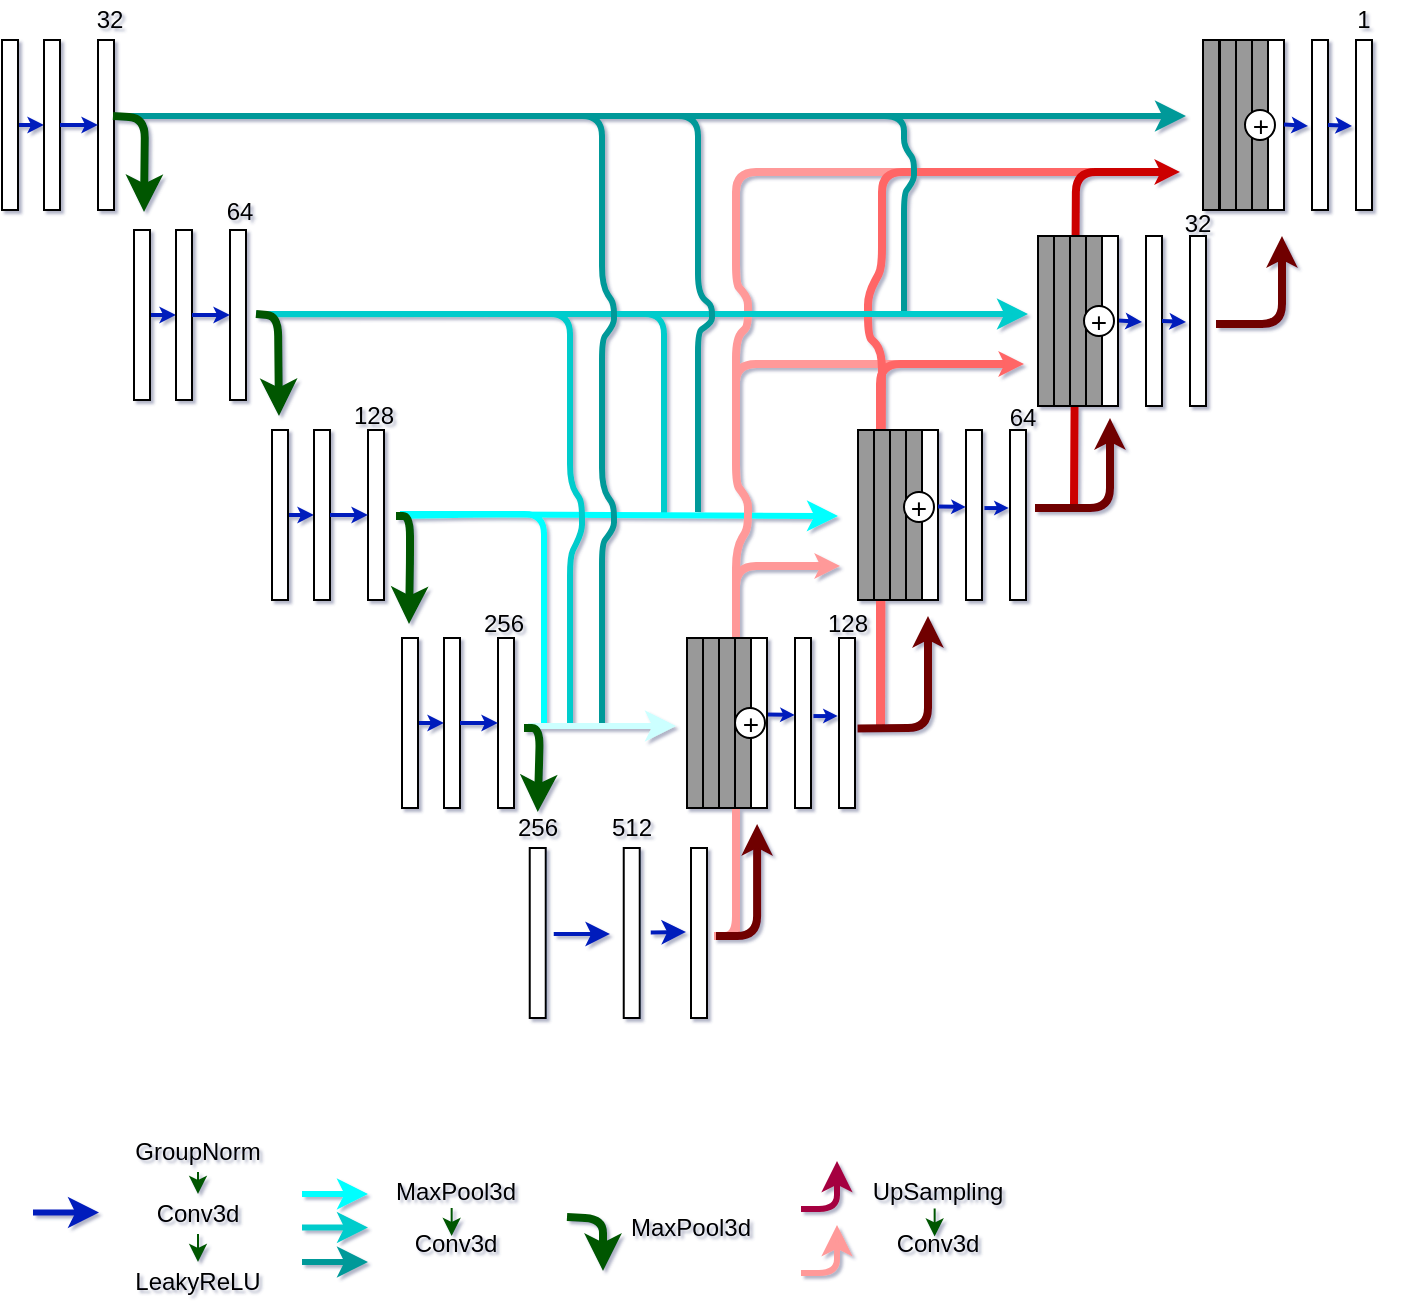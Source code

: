 <mxfile>
    <diagram id="_TOjUYoqqBVYfNQ4Psjr" name="Page-1">
        <mxGraphModel dx="1208" dy="817" grid="0" gridSize="10" guides="1" tooltips="1" connect="1" arrows="1" fold="1" page="1" pageScale="1" pageWidth="850" pageHeight="1100" background="#FFFFFF" math="0" shadow="1">
            <root>
                <mxCell id="0"/>
                <mxCell id="1" parent="0"/>
                <mxCell id="22" style="edgeStyle=none;html=1;fillColor=#1ba1e2;targetPerimeterSpacing=4;sourcePerimeterSpacing=9;strokeWidth=4;shadow=0;endSize=0;startSize=4;strokeColor=#FF9999;" parent="1" edge="1">
                    <mxGeometry relative="1" as="geometry">
                        <mxPoint x="426" y="347" as="targetPoint"/>
                        <mxPoint x="363" y="532" as="sourcePoint"/>
                        <Array as="points">
                            <mxPoint x="374" y="532"/>
                            <mxPoint x="374" y="347"/>
                        </Array>
                    </mxGeometry>
                </mxCell>
                <mxCell id="66" style="edgeStyle=none;html=1;fillColor=#1ba1e2;targetPerimeterSpacing=4;sourcePerimeterSpacing=9;strokeWidth=4;shadow=0;endSize=0;startSize=4;strokeColor=#FF9999;endArrow=none;endFill=0;" parent="1" edge="1">
                    <mxGeometry relative="1" as="geometry">
                        <mxPoint x="501" y="246" as="targetPoint"/>
                        <mxPoint x="374" y="286" as="sourcePoint"/>
                        <Array as="points">
                            <mxPoint x="374" y="274"/>
                            <mxPoint x="374" y="246"/>
                        </Array>
                    </mxGeometry>
                </mxCell>
                <mxCell id="165" style="edgeStyle=none;html=1;strokeWidth=3;fillColor=#0050ef;strokeColor=#001DBC;" parent="1" edge="1">
                    <mxGeometry relative="1" as="geometry">
                        <mxPoint x="22.5" y="670.29" as="sourcePoint"/>
                        <mxPoint x="55.5" y="670.29" as="targetPoint"/>
                    </mxGeometry>
                </mxCell>
                <mxCell id="166" style="edgeStyle=none;html=1;exitX=1;exitY=0.5;exitDx=0;exitDy=0;fillColor=#008a00;strokeColor=#005700;strokeWidth=4;" parent="1" edge="1">
                    <mxGeometry relative="1" as="geometry">
                        <mxPoint x="307.5" y="699.5" as="targetPoint"/>
                        <mxPoint x="289.5" y="672.5" as="sourcePoint"/>
                        <Array as="points">
                            <mxPoint x="307.5" y="673.5"/>
                        </Array>
                    </mxGeometry>
                </mxCell>
                <mxCell id="168" style="edgeStyle=none;html=1;strokeWidth=3;fillColor=#d80073;strokeColor=#A50040;" parent="1" edge="1">
                    <mxGeometry relative="1" as="geometry">
                        <mxPoint x="424.5" y="644.5" as="targetPoint"/>
                        <mxPoint x="406.5" y="668.5" as="sourcePoint"/>
                        <Array as="points">
                            <mxPoint x="424.5" y="668.5"/>
                        </Array>
                    </mxGeometry>
                </mxCell>
                <mxCell id="170" value="&lt;font color=&quot;#000000&quot;&gt;MaxPool3d&lt;/font&gt;" style="text;html=1;strokeColor=none;fillColor=none;align=center;verticalAlign=middle;whiteSpace=wrap;rounded=0;" parent="1" vertex="1">
                    <mxGeometry x="307" y="668" width="89" height="20" as="geometry"/>
                </mxCell>
                <mxCell id="174" style="edgeStyle=none;html=1;strokeWidth=1;fillColor=#008a00;strokeColor=#005700;" parent="1" source="175" target="177" edge="1">
                    <mxGeometry relative="1" as="geometry"/>
                </mxCell>
                <mxCell id="175" value="&lt;font color=&quot;#000000&quot;&gt;GroupNorm&lt;/font&gt;" style="text;html=1;strokeColor=none;fillColor=none;align=center;verticalAlign=middle;whiteSpace=wrap;rounded=0;" parent="1" vertex="1">
                    <mxGeometry x="70" y="630" width="70" height="20" as="geometry"/>
                </mxCell>
                <mxCell id="176" style="edgeStyle=none;html=1;strokeWidth=1;fillColor=#008a00;strokeColor=#005700;" parent="1" source="177" target="178" edge="1">
                    <mxGeometry relative="1" as="geometry"/>
                </mxCell>
                <mxCell id="177" value="&lt;font color=&quot;#000000&quot;&gt;Conv3d&lt;/font&gt;" style="text;html=1;strokeColor=none;fillColor=none;align=center;verticalAlign=middle;whiteSpace=wrap;rounded=0;" parent="1" vertex="1">
                    <mxGeometry x="70" y="661" width="70" height="20" as="geometry"/>
                </mxCell>
                <mxCell id="178" value="&lt;font color=&quot;#000000&quot;&gt;LeakyReLU&lt;/font&gt;" style="text;html=1;strokeColor=none;fillColor=none;align=center;verticalAlign=middle;whiteSpace=wrap;rounded=0;" parent="1" vertex="1">
                    <mxGeometry x="70" y="695" width="70" height="20" as="geometry"/>
                </mxCell>
                <mxCell id="184" style="edgeStyle=none;html=1;strokeWidth=3;fillColor=#d80073;strokeColor=#FF9999;" parent="1" edge="1">
                    <mxGeometry relative="1" as="geometry">
                        <mxPoint x="424.5" y="676.5" as="targetPoint"/>
                        <mxPoint x="406.5" y="700.5" as="sourcePoint"/>
                        <Array as="points">
                            <mxPoint x="424.5" y="700.5"/>
                        </Array>
                    </mxGeometry>
                </mxCell>
                <mxCell id="185" style="edgeStyle=none;html=1;strokeWidth=3;fillColor=#0050ef;strokeColor=#00FFFF;" parent="1" edge="1">
                    <mxGeometry relative="1" as="geometry">
                        <mxPoint x="157" y="661.0" as="sourcePoint"/>
                        <mxPoint x="190" y="661.0" as="targetPoint"/>
                    </mxGeometry>
                </mxCell>
                <mxCell id="186" value="&lt;font color=&quot;#000000&quot;&gt;Conv3d&lt;/font&gt;" style="text;html=1;strokeColor=none;fillColor=none;align=center;verticalAlign=middle;whiteSpace=wrap;rounded=0;" parent="1" vertex="1">
                    <mxGeometry x="198.5" y="676" width="70" height="20" as="geometry"/>
                </mxCell>
                <mxCell id="187" value="&lt;font color=&quot;#000000&quot;&gt;MaxPool3d&lt;/font&gt;" style="text;html=1;strokeColor=none;fillColor=none;align=center;verticalAlign=middle;whiteSpace=wrap;rounded=0;" parent="1" vertex="1">
                    <mxGeometry x="198.5" y="650" width="70" height="20" as="geometry"/>
                </mxCell>
                <mxCell id="188" style="edgeStyle=none;html=1;strokeWidth=1;fillColor=#008a00;strokeColor=#005700;" parent="1" edge="1">
                    <mxGeometry relative="1" as="geometry">
                        <mxPoint x="231.83" y="668" as="sourcePoint"/>
                        <mxPoint x="231.83" y="682" as="targetPoint"/>
                    </mxGeometry>
                </mxCell>
                <mxCell id="189" style="edgeStyle=none;html=1;strokeWidth=2;fillColor=#0050ef;strokeColor=#001DBC;entryX=0;entryY=0.5;entryDx=0;entryDy=0;endSize=2;" parent="1" source="190" target="192" edge="1">
                    <mxGeometry relative="1" as="geometry">
                        <mxPoint x="26" y="127" as="targetPoint"/>
                    </mxGeometry>
                </mxCell>
                <mxCell id="190" value="" style="rounded=0;whiteSpace=wrap;html=1;" parent="1" vertex="1">
                    <mxGeometry x="7" y="84" width="8" height="85" as="geometry"/>
                </mxCell>
                <mxCell id="191" value="" style="rounded=0;whiteSpace=wrap;html=1;" parent="1" vertex="1">
                    <mxGeometry x="55" y="84" width="8" height="85" as="geometry"/>
                </mxCell>
                <mxCell id="192" value="" style="rounded=0;whiteSpace=wrap;html=1;" parent="1" vertex="1">
                    <mxGeometry x="28" y="84" width="8" height="85" as="geometry"/>
                </mxCell>
                <mxCell id="194" style="edgeStyle=none;html=1;strokeWidth=2;fillColor=#0050ef;strokeColor=#001DBC;entryX=0;entryY=0.5;entryDx=0;entryDy=0;exitX=1;exitY=0.5;exitDx=0;exitDy=0;endSize=2;" parent="1" source="192" target="191" edge="1">
                    <mxGeometry relative="1" as="geometry">
                        <mxPoint x="25" y="136.5" as="sourcePoint"/>
                        <mxPoint x="38" y="136.5" as="targetPoint"/>
                    </mxGeometry>
                </mxCell>
                <mxCell id="195" value="&lt;font color=&quot;#000000&quot;&gt;32&lt;/font&gt;" style="text;html=1;strokeColor=none;fillColor=none;align=center;verticalAlign=middle;whiteSpace=wrap;rounded=0;" parent="1" vertex="1">
                    <mxGeometry x="41" y="64" width="40" height="20" as="geometry"/>
                </mxCell>
                <mxCell id="196" value="" style="rounded=0;whiteSpace=wrap;html=1;" parent="1" vertex="1">
                    <mxGeometry x="662" y="84" width="8" height="85" as="geometry"/>
                </mxCell>
                <mxCell id="199" style="edgeStyle=none;html=1;strokeWidth=2;fillColor=#0050ef;strokeColor=#001DBC;exitX=1;exitY=0.5;exitDx=0;exitDy=0;endSize=2;" parent="1" source="196" edge="1">
                    <mxGeometry relative="1" as="geometry">
                        <mxPoint x="681" y="163" as="sourcePoint"/>
                        <mxPoint x="682" y="127" as="targetPoint"/>
                        <Array as="points"/>
                    </mxGeometry>
                </mxCell>
                <mxCell id="200" value="" style="rounded=0;whiteSpace=wrap;html=1;" parent="1" vertex="1">
                    <mxGeometry x="684" y="84" width="8" height="85" as="geometry"/>
                </mxCell>
                <mxCell id="201" value="" style="rounded=0;whiteSpace=wrap;html=1;" parent="1" vertex="1">
                    <mxGeometry x="640" y="84" width="8" height="85" as="geometry"/>
                </mxCell>
                <mxCell id="202" value="" style="rounded=0;whiteSpace=wrap;html=1;fillColor=#999999;" parent="1" vertex="1">
                    <mxGeometry x="632" y="84" width="8" height="85" as="geometry"/>
                </mxCell>
                <mxCell id="203" style="edgeStyle=none;html=1;strokeWidth=2;fillColor=#0050ef;strokeColor=#001DBC;exitX=1;exitY=0.5;exitDx=0;exitDy=0;endSize=2;" parent="1" edge="1">
                    <mxGeometry relative="1" as="geometry">
                        <mxPoint x="648" y="126.25" as="sourcePoint"/>
                        <mxPoint x="660" y="127" as="targetPoint"/>
                        <Array as="points"/>
                    </mxGeometry>
                </mxCell>
                <mxCell id="205" value="" style="rounded=0;whiteSpace=wrap;html=1;fillColor=#999999;" parent="1" vertex="1">
                    <mxGeometry x="624" y="84" width="8" height="85" as="geometry"/>
                </mxCell>
                <mxCell id="204" value="&lt;font style=&quot;font-size: 14px&quot;&gt;+&lt;/font&gt;" style="ellipse;whiteSpace=wrap;html=1;aspect=fixed;" parent="1" vertex="1">
                    <mxGeometry x="628.5" y="119" width="15" height="15" as="geometry"/>
                </mxCell>
                <mxCell id="206" style="edgeStyle=none;html=1;strokeWidth=2;fillColor=#0050ef;strokeColor=#001DBC;entryX=0;entryY=0.5;entryDx=0;entryDy=0;endSize=2;" parent="1" source="207" target="209" edge="1">
                    <mxGeometry relative="1" as="geometry">
                        <mxPoint x="92" y="222" as="targetPoint"/>
                    </mxGeometry>
                </mxCell>
                <mxCell id="207" value="" style="rounded=0;whiteSpace=wrap;html=1;" parent="1" vertex="1">
                    <mxGeometry x="73" y="179" width="8" height="85" as="geometry"/>
                </mxCell>
                <mxCell id="208" value="" style="rounded=0;whiteSpace=wrap;html=1;" parent="1" vertex="1">
                    <mxGeometry x="121" y="179" width="8" height="85" as="geometry"/>
                </mxCell>
                <mxCell id="209" value="" style="rounded=0;whiteSpace=wrap;html=1;" parent="1" vertex="1">
                    <mxGeometry x="94" y="179" width="8" height="85" as="geometry"/>
                </mxCell>
                <mxCell id="211" style="edgeStyle=none;html=1;strokeWidth=2;fillColor=#0050ef;strokeColor=#001DBC;entryX=0;entryY=0.5;entryDx=0;entryDy=0;exitX=1;exitY=0.5;exitDx=0;exitDy=0;endSize=2;" parent="1" source="209" target="208" edge="1">
                    <mxGeometry relative="1" as="geometry">
                        <mxPoint x="91" y="231.5" as="sourcePoint"/>
                        <mxPoint x="104" y="231.5" as="targetPoint"/>
                    </mxGeometry>
                </mxCell>
                <mxCell id="212" value="&lt;font color=&quot;#000000&quot;&gt;64&lt;/font&gt;" style="text;html=1;strokeColor=none;fillColor=none;align=center;verticalAlign=middle;whiteSpace=wrap;rounded=0;" parent="1" vertex="1">
                    <mxGeometry x="105.5" y="160" width="40" height="20" as="geometry"/>
                </mxCell>
                <mxCell id="226" value="&lt;font color=&quot;#000000&quot;&gt;32&lt;/font&gt;" style="text;html=1;strokeColor=none;fillColor=none;align=center;verticalAlign=middle;whiteSpace=wrap;rounded=0;" parent="1" vertex="1">
                    <mxGeometry x="584.5" y="166" width="40" height="20" as="geometry"/>
                </mxCell>
                <mxCell id="228" style="edgeStyle=none;html=1;strokeWidth=2;fillColor=#0050ef;strokeColor=#001DBC;entryX=0;entryY=0.5;entryDx=0;entryDy=0;endSize=2;" parent="1" source="229" target="231" edge="1">
                    <mxGeometry relative="1" as="geometry">
                        <mxPoint x="161" y="322" as="targetPoint"/>
                    </mxGeometry>
                </mxCell>
                <mxCell id="229" value="" style="rounded=0;whiteSpace=wrap;html=1;" parent="1" vertex="1">
                    <mxGeometry x="142" y="279" width="8" height="85" as="geometry"/>
                </mxCell>
                <mxCell id="230" value="" style="rounded=0;whiteSpace=wrap;html=1;" parent="1" vertex="1">
                    <mxGeometry x="190" y="279" width="8" height="85" as="geometry"/>
                </mxCell>
                <mxCell id="231" value="" style="rounded=0;whiteSpace=wrap;html=1;" parent="1" vertex="1">
                    <mxGeometry x="163" y="279" width="8" height="85" as="geometry"/>
                </mxCell>
                <mxCell id="232" style="edgeStyle=none;html=1;strokeWidth=2;fillColor=#0050ef;strokeColor=#001DBC;entryX=0;entryY=0.5;entryDx=0;entryDy=0;exitX=1;exitY=0.5;exitDx=0;exitDy=0;endSize=2;" parent="1" source="231" target="230" edge="1">
                    <mxGeometry relative="1" as="geometry">
                        <mxPoint x="160" y="331.5" as="sourcePoint"/>
                        <mxPoint x="173" y="331.5" as="targetPoint"/>
                    </mxGeometry>
                </mxCell>
                <mxCell id="75" style="edgeStyle=none;html=1;fillColor=#a20025;strokeColor=#6F0000;targetPerimeterSpacing=3;sourcePerimeterSpacing=9;strokeWidth=4;endSize=3;startSize=3;" parent="1" edge="1">
                    <mxGeometry relative="1" as="geometry">
                        <mxPoint x="561" y="273" as="targetPoint"/>
                        <mxPoint x="523.5" y="318" as="sourcePoint"/>
                        <Array as="points">
                            <mxPoint x="561" y="318"/>
                        </Array>
                    </mxGeometry>
                </mxCell>
                <mxCell id="244" value="&lt;font color=&quot;#000000&quot;&gt;128&lt;/font&gt;" style="text;html=1;strokeColor=none;fillColor=none;align=center;verticalAlign=middle;whiteSpace=wrap;rounded=0;" parent="1" vertex="1">
                    <mxGeometry x="172.5" y="262" width="40" height="20" as="geometry"/>
                </mxCell>
                <mxCell id="247" value="&lt;font color=&quot;#000000&quot;&gt;64&lt;/font&gt;" style="text;html=1;strokeColor=none;fillColor=none;align=center;verticalAlign=middle;whiteSpace=wrap;rounded=0;" parent="1" vertex="1">
                    <mxGeometry x="496.5" y="263" width="40.5" height="20" as="geometry"/>
                </mxCell>
                <mxCell id="251" style="edgeStyle=none;html=1;strokeWidth=2;fillColor=#0050ef;strokeColor=#001DBC;entryX=0;entryY=0.5;entryDx=0;entryDy=0;endSize=2;" parent="1" source="252" target="254" edge="1">
                    <mxGeometry relative="1" as="geometry">
                        <mxPoint x="226" y="426" as="targetPoint"/>
                    </mxGeometry>
                </mxCell>
                <mxCell id="252" value="" style="rounded=0;whiteSpace=wrap;html=1;" parent="1" vertex="1">
                    <mxGeometry x="207" y="383" width="8" height="85" as="geometry"/>
                </mxCell>
                <mxCell id="253" value="" style="rounded=0;whiteSpace=wrap;html=1;" parent="1" vertex="1">
                    <mxGeometry x="255" y="383" width="8" height="85" as="geometry"/>
                </mxCell>
                <mxCell id="254" value="" style="rounded=0;whiteSpace=wrap;html=1;" parent="1" vertex="1">
                    <mxGeometry x="228" y="383" width="8" height="85" as="geometry"/>
                </mxCell>
                <mxCell id="255" style="edgeStyle=none;html=1;strokeWidth=2;fillColor=#0050ef;strokeColor=#001DBC;entryX=0;entryY=0.5;entryDx=0;entryDy=0;exitX=1;exitY=0.5;exitDx=0;exitDy=0;endSize=2;" parent="1" source="254" target="253" edge="1">
                    <mxGeometry relative="1" as="geometry">
                        <mxPoint x="225" y="435.5" as="sourcePoint"/>
                        <mxPoint x="238" y="435.5" as="targetPoint"/>
                    </mxGeometry>
                </mxCell>
                <mxCell id="256" value="" style="rounded=0;whiteSpace=wrap;html=1;" parent="1" vertex="1">
                    <mxGeometry x="403.5" y="383" width="8" height="85" as="geometry"/>
                </mxCell>
                <mxCell id="257" style="edgeStyle=none;html=1;strokeWidth=2;fillColor=#0050ef;strokeColor=#001DBC;exitX=1.15;exitY=0.471;exitDx=0;exitDy=0;exitPerimeter=0;startSize=3;endSize=1;entryX=-0.081;entryY=0.471;entryDx=0;entryDy=0;entryPerimeter=0;" parent="1" edge="1">
                    <mxGeometry relative="1" as="geometry">
                        <mxPoint x="412.7" y="422.035" as="sourcePoint"/>
                        <mxPoint x="424.852" y="422.035" as="targetPoint"/>
                        <Array as="points"/>
                    </mxGeometry>
                </mxCell>
                <mxCell id="258" value="" style="rounded=0;whiteSpace=wrap;html=1;" parent="1" vertex="1">
                    <mxGeometry x="425.5" y="383" width="8" height="85" as="geometry"/>
                </mxCell>
                <mxCell id="261" style="edgeStyle=none;html=1;strokeWidth=2;fillColor=#0050ef;strokeColor=#001DBC;exitX=1;exitY=0.5;exitDx=0;exitDy=0;endSize=1;entryX=-0.019;entryY=0.453;entryDx=0;entryDy=0;entryPerimeter=0;" parent="1" target="256" edge="1">
                    <mxGeometry relative="1" as="geometry">
                        <mxPoint x="389.5" y="421.25" as="sourcePoint"/>
                        <mxPoint x="401.5" y="422" as="targetPoint"/>
                        <Array as="points"/>
                    </mxGeometry>
                </mxCell>
                <mxCell id="266" value="&lt;font color=&quot;#000000&quot;&gt;256&lt;/font&gt;" style="text;html=1;strokeColor=none;fillColor=none;align=center;verticalAlign=middle;whiteSpace=wrap;rounded=0;" parent="1" vertex="1">
                    <mxGeometry x="237.5" y="366" width="40" height="20" as="geometry"/>
                </mxCell>
                <mxCell id="269" value="&lt;font color=&quot;#000000&quot;&gt;128&lt;/font&gt;" style="text;html=1;strokeColor=none;fillColor=none;align=center;verticalAlign=middle;whiteSpace=wrap;rounded=0;" parent="1" vertex="1">
                    <mxGeometry x="410.25" y="366" width="40" height="20" as="geometry"/>
                </mxCell>
                <mxCell id="271" value="&lt;font color=&quot;#000000&quot;&gt;256&lt;/font&gt;" style="text;html=1;strokeColor=none;fillColor=none;align=center;verticalAlign=middle;whiteSpace=wrap;rounded=0;" parent="1" vertex="1">
                    <mxGeometry x="254.87" y="468" width="40" height="20" as="geometry"/>
                </mxCell>
                <mxCell id="272" value="&lt;font color=&quot;#000000&quot;&gt;512&lt;/font&gt;" style="text;html=1;strokeColor=none;fillColor=none;align=center;verticalAlign=middle;whiteSpace=wrap;rounded=0;" parent="1" vertex="1">
                    <mxGeometry x="301.87" y="468" width="40" height="20" as="geometry"/>
                </mxCell>
                <mxCell id="273" value="" style="rounded=0;whiteSpace=wrap;html=1;" parent="1" vertex="1">
                    <mxGeometry x="270.87" y="488" width="8" height="85" as="geometry"/>
                </mxCell>
                <mxCell id="274" value="" style="rounded=0;whiteSpace=wrap;html=1;" parent="1" vertex="1">
                    <mxGeometry x="317.87" y="488" width="8" height="85" as="geometry"/>
                </mxCell>
                <mxCell id="275" style="edgeStyle=none;html=1;strokeWidth=2;fillColor=#0050ef;strokeColor=#001DBC;" parent="1" edge="1">
                    <mxGeometry relative="1" as="geometry">
                        <mxPoint x="282.87" y="531" as="sourcePoint"/>
                        <mxPoint x="311" y="531" as="targetPoint"/>
                    </mxGeometry>
                </mxCell>
                <mxCell id="276" value="" style="rounded=0;whiteSpace=wrap;html=1;" parent="1" vertex="1">
                    <mxGeometry x="351.5" y="488" width="8" height="85" as="geometry"/>
                </mxCell>
                <mxCell id="277" style="edgeStyle=none;html=1;strokeWidth=2;fillColor=#0050ef;strokeColor=#001DBC;" parent="1" edge="1">
                    <mxGeometry relative="1" as="geometry">
                        <mxPoint x="331.37" y="530.21" as="sourcePoint"/>
                        <mxPoint x="349" y="530" as="targetPoint"/>
                    </mxGeometry>
                </mxCell>
                <mxCell id="111" style="edgeStyle=none;html=1;shadow=0;sourcePerimeterSpacing=9;targetPerimeterSpacing=3;strokeWidth=3;fillColor=#60a917;strokeColor=#009999;" parent="1" edge="1">
                    <mxGeometry relative="1" as="geometry">
                        <mxPoint x="599" y="122" as="targetPoint"/>
                        <mxPoint x="64" y="122" as="sourcePoint"/>
                    </mxGeometry>
                </mxCell>
                <mxCell id="281" style="edgeStyle=none;html=1;shadow=0;sourcePerimeterSpacing=9;targetPerimeterSpacing=3;strokeWidth=3;fillColor=#60a917;strokeColor=#00CCCC;endArrow=none;endFill=0;" parent="1" edge="1">
                    <mxGeometry relative="1" as="geometry">
                        <mxPoint x="338" y="323" as="targetPoint"/>
                        <mxPoint x="134.0" y="221.1" as="sourcePoint"/>
                        <Array as="points">
                            <mxPoint x="338" y="221"/>
                            <mxPoint x="338" y="305"/>
                        </Array>
                    </mxGeometry>
                </mxCell>
                <mxCell id="282" style="edgeStyle=none;html=1;shadow=0;sourcePerimeterSpacing=9;targetPerimeterSpacing=3;strokeWidth=3;fillColor=#60a917;strokeColor=#00FFFF;endArrow=none;endFill=0;" parent="1" edge="1">
                    <mxGeometry relative="1" as="geometry">
                        <mxPoint x="278" y="427" as="targetPoint"/>
                        <mxPoint x="206" y="321" as="sourcePoint"/>
                        <Array as="points">
                            <mxPoint x="278" y="321"/>
                            <mxPoint x="278" y="412"/>
                        </Array>
                    </mxGeometry>
                </mxCell>
                <mxCell id="118" style="edgeStyle=none;html=1;shadow=0;sourcePerimeterSpacing=9;targetPerimeterSpacing=3;strokeWidth=3;fillColor=#60a917;strokeColor=#00FFFF;" parent="1" edge="1">
                    <mxGeometry relative="1" as="geometry">
                        <mxPoint x="425" y="322" as="targetPoint"/>
                        <mxPoint x="205" y="322" as="sourcePoint"/>
                        <Array as="points">
                            <mxPoint x="249" y="321.26"/>
                        </Array>
                    </mxGeometry>
                </mxCell>
                <mxCell id="283" style="edgeStyle=none;html=1;shadow=0;sourcePerimeterSpacing=9;targetPerimeterSpacing=3;strokeWidth=3;fillColor=#60a917;strokeColor=#00CCCC;endArrow=none;endFill=0;" parent="1" edge="1">
                    <mxGeometry relative="1" as="geometry">
                        <mxPoint x="291" y="427" as="targetPoint"/>
                        <mxPoint x="135" y="221" as="sourcePoint"/>
                        <Array as="points">
                            <mxPoint x="291" y="221"/>
                            <mxPoint x="291" y="306"/>
                            <mxPoint x="297" y="315"/>
                            <mxPoint x="297" y="330"/>
                            <mxPoint x="291" y="342"/>
                            <mxPoint x="291" y="409"/>
                        </Array>
                    </mxGeometry>
                </mxCell>
                <mxCell id="285" style="edgeStyle=none;html=1;fillColor=#1ba1e2;targetPerimeterSpacing=4;sourcePerimeterSpacing=9;strokeWidth=4;shadow=0;endSize=0;startSize=4;strokeColor=#FF6666;" parent="1" edge="1">
                    <mxGeometry relative="1" as="geometry">
                        <mxPoint x="518" y="246" as="targetPoint"/>
                        <mxPoint x="446" y="430" as="sourcePoint"/>
                        <Array as="points">
                            <mxPoint x="446" y="246"/>
                        </Array>
                    </mxGeometry>
                </mxCell>
                <mxCell id="76" style="edgeStyle=none;html=1;fillColor=#a20025;strokeColor=#6F0000;targetPerimeterSpacing=3;sourcePerimeterSpacing=9;strokeWidth=4;endSize=3;startSize=3;" parent="1" edge="1">
                    <mxGeometry relative="1" as="geometry">
                        <mxPoint x="647" y="182" as="targetPoint"/>
                        <mxPoint x="614" y="226" as="sourcePoint"/>
                        <Array as="points">
                            <mxPoint x="647" y="226"/>
                        </Array>
                    </mxGeometry>
                </mxCell>
                <mxCell id="214" value="" style="rounded=0;whiteSpace=wrap;html=1;" parent="1" vertex="1">
                    <mxGeometry x="579" y="182" width="8" height="85" as="geometry"/>
                </mxCell>
                <mxCell id="217" style="edgeStyle=none;html=1;strokeWidth=2;fillColor=#0050ef;strokeColor=#001DBC;exitX=1;exitY=0.5;exitDx=0;exitDy=0;endSize=2;" parent="1" source="214" edge="1">
                    <mxGeometry relative="1" as="geometry">
                        <mxPoint x="598" y="261" as="sourcePoint"/>
                        <mxPoint x="599" y="225" as="targetPoint"/>
                        <Array as="points"/>
                    </mxGeometry>
                </mxCell>
                <mxCell id="218" value="" style="rounded=0;whiteSpace=wrap;html=1;" parent="1" vertex="1">
                    <mxGeometry x="601" y="182" width="8" height="85" as="geometry"/>
                </mxCell>
                <mxCell id="221" style="edgeStyle=none;html=1;strokeWidth=2;fillColor=#0050ef;strokeColor=#001DBC;exitX=1;exitY=0.5;exitDx=0;exitDy=0;endSize=2;" parent="1" edge="1">
                    <mxGeometry relative="1" as="geometry">
                        <mxPoint x="565" y="224.25" as="sourcePoint"/>
                        <mxPoint x="577" y="225" as="targetPoint"/>
                        <Array as="points"/>
                    </mxGeometry>
                </mxCell>
                <mxCell id="71" style="edgeStyle=none;html=1;fillColor=#1ba1e2;targetPerimeterSpacing=4;sourcePerimeterSpacing=9;strokeWidth=4;shadow=0;endSize=0;startSize=4;strokeColor=#FF9999;endArrow=none;endFill=0;" parent="1" edge="1">
                    <mxGeometry relative="1" as="geometry">
                        <mxPoint x="584" y="150" as="targetPoint"/>
                        <mxPoint x="374" y="532" as="sourcePoint"/>
                        <Array as="points">
                            <mxPoint x="374" y="338"/>
                            <mxPoint x="380" y="328"/>
                            <mxPoint x="380" y="314"/>
                            <mxPoint x="374" y="306"/>
                            <mxPoint x="374" y="233"/>
                            <mxPoint x="380" y="227"/>
                            <mxPoint x="380" y="213"/>
                            <mxPoint x="374" y="206"/>
                            <mxPoint x="374" y="150"/>
                        </Array>
                    </mxGeometry>
                </mxCell>
                <mxCell id="288" style="edgeStyle=none;html=1;fillColor=#1ba1e2;targetPerimeterSpacing=4;sourcePerimeterSpacing=9;strokeWidth=4;shadow=0;endSize=0;startSize=4;strokeColor=#FF6666;endArrow=none;endFill=0;" parent="1" edge="1">
                    <mxGeometry relative="1" as="geometry">
                        <mxPoint x="558" y="150" as="targetPoint"/>
                        <mxPoint x="446.5" y="430" as="sourcePoint"/>
                        <Array as="points">
                            <mxPoint x="447" y="239"/>
                            <mxPoint x="440" y="232"/>
                            <mxPoint x="440" y="211"/>
                            <mxPoint x="447" y="198"/>
                            <mxPoint x="447" y="150"/>
                        </Array>
                    </mxGeometry>
                </mxCell>
                <mxCell id="290" style="edgeStyle=none;html=1;fillColor=#1ba1e2;targetPerimeterSpacing=4;sourcePerimeterSpacing=9;strokeWidth=4;shadow=0;endSize=0;startSize=4;endArrow=classic;endFill=1;strokeColor=#CC0000;" parent="1" edge="1">
                    <mxGeometry relative="1" as="geometry">
                        <mxPoint x="596" y="150" as="targetPoint"/>
                        <mxPoint x="543" y="316" as="sourcePoint"/>
                        <Array as="points">
                            <mxPoint x="544" y="150"/>
                        </Array>
                    </mxGeometry>
                </mxCell>
                <mxCell id="233" value="" style="rounded=0;whiteSpace=wrap;html=1;" parent="1" vertex="1">
                    <mxGeometry x="489" y="279" width="8" height="85" as="geometry"/>
                </mxCell>
                <mxCell id="234" style="edgeStyle=none;html=1;strokeWidth=2;fillColor=#0050ef;strokeColor=#001DBC;exitX=1.15;exitY=0.471;exitDx=0;exitDy=0;exitPerimeter=0;startSize=3;endSize=1;entryX=-0.081;entryY=0.471;entryDx=0;entryDy=0;entryPerimeter=0;" parent="1" edge="1">
                    <mxGeometry relative="1" as="geometry">
                        <mxPoint x="498.2" y="318.035" as="sourcePoint"/>
                        <mxPoint x="510.352" y="318.035" as="targetPoint"/>
                        <Array as="points"/>
                    </mxGeometry>
                </mxCell>
                <mxCell id="235" value="" style="rounded=0;whiteSpace=wrap;html=1;" parent="1" vertex="1">
                    <mxGeometry x="511" y="279" width="8" height="85" as="geometry"/>
                </mxCell>
                <mxCell id="236" value="" style="rounded=0;whiteSpace=wrap;html=1;" parent="1" vertex="1">
                    <mxGeometry x="467" y="279" width="8" height="85" as="geometry"/>
                </mxCell>
                <mxCell id="237" value="" style="rounded=0;whiteSpace=wrap;html=1;fillColor=#999999;" parent="1" vertex="1">
                    <mxGeometry x="459" y="279" width="8" height="85" as="geometry"/>
                </mxCell>
                <mxCell id="238" style="edgeStyle=none;html=1;strokeWidth=2;fillColor=#0050ef;strokeColor=#001DBC;exitX=1;exitY=0.5;exitDx=0;exitDy=0;endSize=1;entryX=-0.019;entryY=0.453;entryDx=0;entryDy=0;entryPerimeter=0;" parent="1" target="233" edge="1">
                    <mxGeometry relative="1" as="geometry">
                        <mxPoint x="475" y="317.25" as="sourcePoint"/>
                        <mxPoint x="487" y="318" as="targetPoint"/>
                        <Array as="points"/>
                    </mxGeometry>
                </mxCell>
                <mxCell id="239" value="" style="rounded=0;whiteSpace=wrap;html=1;fillColor=#999999;" parent="1" vertex="1">
                    <mxGeometry x="451" y="279" width="8" height="85" as="geometry"/>
                </mxCell>
                <mxCell id="241" value="" style="rounded=0;whiteSpace=wrap;html=1;fillColor=#999999;" parent="1" vertex="1">
                    <mxGeometry x="443" y="279" width="8" height="85" as="geometry"/>
                </mxCell>
                <mxCell id="243" value="" style="rounded=0;whiteSpace=wrap;html=1;fillColor=#999999;" parent="1" vertex="1">
                    <mxGeometry x="435" y="279" width="8" height="85" as="geometry"/>
                </mxCell>
                <mxCell id="240" value="&lt;font style=&quot;font-size: 14px&quot;&gt;+&lt;/font&gt;" style="ellipse;whiteSpace=wrap;html=1;aspect=fixed;" parent="1" vertex="1">
                    <mxGeometry x="458" y="310" width="15" height="15" as="geometry"/>
                </mxCell>
                <mxCell id="219" value="" style="rounded=0;whiteSpace=wrap;html=1;" parent="1" vertex="1">
                    <mxGeometry x="557" y="182" width="8" height="85" as="geometry"/>
                </mxCell>
                <mxCell id="220" value="" style="rounded=0;whiteSpace=wrap;html=1;fillColor=#999999;" parent="1" vertex="1">
                    <mxGeometry x="549" y="182" width="8" height="85" as="geometry"/>
                </mxCell>
                <mxCell id="222" value="" style="rounded=0;whiteSpace=wrap;html=1;fillColor=#999999;" parent="1" vertex="1">
                    <mxGeometry x="541" y="182" width="8" height="85" as="geometry"/>
                </mxCell>
                <mxCell id="223" value="&lt;font style=&quot;font-size: 14px&quot;&gt;+&lt;/font&gt;" style="ellipse;whiteSpace=wrap;html=1;aspect=fixed;" parent="1" vertex="1">
                    <mxGeometry x="548" y="217" width="15" height="15" as="geometry"/>
                </mxCell>
                <mxCell id="224" value="" style="rounded=0;whiteSpace=wrap;html=1;fillColor=#999999;" parent="1" vertex="1">
                    <mxGeometry x="533" y="182" width="8" height="85" as="geometry"/>
                </mxCell>
                <mxCell id="270" style="edgeStyle=none;html=1;fillColor=#a20025;strokeColor=#6F0000;targetPerimeterSpacing=3;sourcePerimeterSpacing=9;strokeWidth=4;endSize=3;exitX=1.155;exitY=0.532;exitDx=0;exitDy=0;startSize=3;exitPerimeter=0;" parent="1" source="258" edge="1">
                    <mxGeometry relative="1" as="geometry">
                        <mxPoint x="470" y="372" as="targetPoint"/>
                        <mxPoint x="444" y="422" as="sourcePoint"/>
                        <Array as="points">
                            <mxPoint x="470" y="428"/>
                        </Array>
                    </mxGeometry>
                </mxCell>
                <mxCell id="259" value="" style="rounded=0;whiteSpace=wrap;html=1;" parent="1" vertex="1">
                    <mxGeometry x="381.5" y="383" width="8" height="85" as="geometry"/>
                </mxCell>
                <mxCell id="260" value="" style="rounded=0;whiteSpace=wrap;html=1;fillColor=#999999;" parent="1" vertex="1">
                    <mxGeometry x="373.5" y="383" width="8" height="85" as="geometry"/>
                </mxCell>
                <mxCell id="262" value="" style="rounded=0;whiteSpace=wrap;html=1;fillColor=#999999;" parent="1" vertex="1">
                    <mxGeometry x="365.5" y="383" width="8" height="85" as="geometry"/>
                </mxCell>
                <mxCell id="263" value="" style="rounded=0;whiteSpace=wrap;html=1;fillColor=#999999;" parent="1" vertex="1">
                    <mxGeometry x="357.5" y="383" width="8" height="85" as="geometry"/>
                </mxCell>
                <mxCell id="264" value="" style="rounded=0;whiteSpace=wrap;html=1;fillColor=#999999;" parent="1" vertex="1">
                    <mxGeometry x="349.5" y="383" width="8" height="85" as="geometry"/>
                </mxCell>
                <mxCell id="265" value="&lt;font style=&quot;font-size: 14px&quot;&gt;+&lt;/font&gt;" style="ellipse;whiteSpace=wrap;html=1;aspect=fixed;" parent="1" vertex="1">
                    <mxGeometry x="373.5" y="418" width="15" height="15" as="geometry"/>
                </mxCell>
                <mxCell id="278" style="edgeStyle=none;html=1;fillColor=#a20025;strokeColor=#6F0000;targetPerimeterSpacing=3;sourcePerimeterSpacing=9;strokeWidth=4;endSize=3;startSize=3;" parent="1" edge="1">
                    <mxGeometry relative="1" as="geometry">
                        <mxPoint x="384.56" y="476.0" as="targetPoint"/>
                        <mxPoint x="364" y="532" as="sourcePoint"/>
                        <Array as="points">
                            <mxPoint x="384.56" y="532"/>
                        </Array>
                    </mxGeometry>
                </mxCell>
                <mxCell id="227" style="edgeStyle=none;html=1;fillColor=#008a00;strokeColor=#005700;strokeWidth=4;entryX=0;entryY=0.5;entryDx=0;entryDy=0;" parent="1" edge="1">
                    <mxGeometry relative="1" as="geometry">
                        <mxPoint x="210.5" y="376.0" as="targetPoint"/>
                        <mxPoint x="204" y="322" as="sourcePoint"/>
                        <Array as="points">
                            <mxPoint x="211" y="322"/>
                            <mxPoint x="211" y="345"/>
                        </Array>
                    </mxGeometry>
                </mxCell>
                <mxCell id="292" value="" style="rounded=0;whiteSpace=wrap;html=1;fillColor=#999999;" parent="1" vertex="1">
                    <mxGeometry x="525" y="182" width="8" height="85" as="geometry"/>
                </mxCell>
                <mxCell id="293" value="" style="rounded=0;whiteSpace=wrap;html=1;fillColor=#999999;" parent="1" vertex="1">
                    <mxGeometry x="616" y="84" width="8" height="85" as="geometry"/>
                </mxCell>
                <mxCell id="294" value="" style="rounded=0;whiteSpace=wrap;html=1;fillColor=#999999;" parent="1" vertex="1">
                    <mxGeometry x="607.5" y="84" width="8" height="85" as="geometry"/>
                </mxCell>
                <mxCell id="112" style="edgeStyle=none;html=1;shadow=0;sourcePerimeterSpacing=9;targetPerimeterSpacing=3;strokeWidth=3;fillColor=#60a917;strokeColor=#009999;endArrow=none;endFill=0;" parent="1" edge="1">
                    <mxGeometry relative="1" as="geometry">
                        <mxPoint x="458" y="221" as="targetPoint"/>
                        <mxPoint x="63" y="122" as="sourcePoint"/>
                        <Array as="points">
                            <mxPoint x="458" y="122"/>
                            <mxPoint x="458" y="137"/>
                            <mxPoint x="463" y="144"/>
                            <mxPoint x="463" y="154"/>
                            <mxPoint x="458" y="161"/>
                            <mxPoint x="458" y="194"/>
                        </Array>
                    </mxGeometry>
                </mxCell>
                <mxCell id="117" style="edgeStyle=none;html=1;shadow=0;sourcePerimeterSpacing=9;targetPerimeterSpacing=3;strokeWidth=3;fillColor=#60a917;strokeColor=#00CCCC;" parent="1" edge="1">
                    <mxGeometry relative="1" as="geometry">
                        <mxPoint x="520" y="221" as="targetPoint"/>
                        <mxPoint x="135" y="221" as="sourcePoint"/>
                    </mxGeometry>
                </mxCell>
                <mxCell id="113" style="edgeStyle=none;html=1;shadow=0;sourcePerimeterSpacing=9;targetPerimeterSpacing=3;strokeWidth=3;fillColor=#60a917;strokeColor=#009999;endArrow=none;endFill=0;" parent="1" edge="1">
                    <mxGeometry relative="1" as="geometry">
                        <mxPoint x="355" y="320" as="targetPoint"/>
                        <mxPoint x="66" y="122" as="sourcePoint"/>
                        <Array as="points">
                            <mxPoint x="355" y="122"/>
                            <mxPoint x="355" y="211"/>
                            <mxPoint x="362" y="217"/>
                            <mxPoint x="362" y="225"/>
                            <mxPoint x="355" y="230"/>
                            <mxPoint x="355" y="291"/>
                        </Array>
                    </mxGeometry>
                </mxCell>
                <mxCell id="114" style="edgeStyle=none;html=1;shadow=0;sourcePerimeterSpacing=9;targetPerimeterSpacing=3;strokeWidth=3;fillColor=#60a917;strokeColor=#009999;endArrow=none;endFill=0;" parent="1" edge="1">
                    <mxGeometry relative="1" as="geometry">
                        <mxPoint x="307" y="427" as="targetPoint"/>
                        <mxPoint x="68.5" y="122" as="sourcePoint"/>
                        <Array as="points">
                            <mxPoint x="307" y="122"/>
                            <mxPoint x="307" y="207"/>
                            <mxPoint x="313" y="216"/>
                            <mxPoint x="313" y="226"/>
                            <mxPoint x="307" y="234"/>
                            <mxPoint x="307" y="308"/>
                            <mxPoint x="313" y="317"/>
                            <mxPoint x="313" y="328"/>
                            <mxPoint x="307" y="336"/>
                        </Array>
                    </mxGeometry>
                </mxCell>
                <mxCell id="119" style="edgeStyle=none;html=1;shadow=0;sourcePerimeterSpacing=9;targetPerimeterSpacing=3;strokeWidth=3;fillColor=#1ba1e2;strokeColor=#CCFFFF;" parent="1" edge="1">
                    <mxGeometry relative="1" as="geometry">
                        <mxPoint x="344" y="427" as="targetPoint"/>
                        <mxPoint x="270" y="427" as="sourcePoint"/>
                    </mxGeometry>
                </mxCell>
                <mxCell id="250" style="edgeStyle=none;html=1;fillColor=#008a00;strokeColor=#005700;strokeWidth=4;entryX=0.5;entryY=0;entryDx=0;entryDy=0;" parent="1" edge="1">
                    <mxGeometry relative="1" as="geometry">
                        <mxPoint x="274.87" y="470" as="targetPoint"/>
                        <mxPoint x="268" y="428" as="sourcePoint"/>
                        <Array as="points">
                            <mxPoint x="276" y="428"/>
                        </Array>
                    </mxGeometry>
                </mxCell>
                <mxCell id="182" style="edgeStyle=none;html=1;exitX=1;exitY=0.5;exitDx=0;exitDy=0;fillColor=#008a00;strokeColor=#005700;strokeWidth=4;entryX=0;entryY=0.5;entryDx=0;entryDy=0;" parent="1" edge="1">
                    <mxGeometry relative="1" as="geometry">
                        <mxPoint x="145.5" y="272" as="targetPoint"/>
                        <mxPoint x="134.0" y="221.0" as="sourcePoint"/>
                        <Array as="points">
                            <mxPoint x="145" y="222"/>
                        </Array>
                    </mxGeometry>
                </mxCell>
                <mxCell id="183" style="edgeStyle=none;html=1;exitX=1;exitY=0.5;exitDx=0;exitDy=0;fillColor=#008a00;strokeColor=#005700;strokeWidth=4;" parent="1" edge="1">
                    <mxGeometry relative="1" as="geometry">
                        <mxPoint x="78" y="170" as="targetPoint"/>
                        <mxPoint x="62.5" y="122.0" as="sourcePoint"/>
                        <Array as="points">
                            <mxPoint x="78.5" y="123"/>
                        </Array>
                    </mxGeometry>
                </mxCell>
                <mxCell id="297" value="&lt;font color=&quot;#000000&quot;&gt;1&lt;/font&gt;" style="text;html=1;strokeColor=none;fillColor=none;align=center;verticalAlign=middle;whiteSpace=wrap;rounded=0;" parent="1" vertex="1">
                    <mxGeometry x="668" y="64" width="40" height="20" as="geometry"/>
                </mxCell>
                <mxCell id="299" value="&lt;font color=&quot;#000000&quot;&gt;Conv3d&lt;/font&gt;" style="text;html=1;strokeColor=none;fillColor=none;align=center;verticalAlign=middle;whiteSpace=wrap;rounded=0;" parent="1" vertex="1">
                    <mxGeometry x="440" y="676.25" width="70" height="20" as="geometry"/>
                </mxCell>
                <mxCell id="300" value="&lt;font color=&quot;#000000&quot;&gt;UpSampling&lt;/font&gt;" style="text;html=1;strokeColor=none;fillColor=none;align=center;verticalAlign=middle;whiteSpace=wrap;rounded=0;" parent="1" vertex="1">
                    <mxGeometry x="440" y="650.25" width="70" height="20" as="geometry"/>
                </mxCell>
                <mxCell id="301" style="edgeStyle=none;html=1;strokeWidth=1;fillColor=#008a00;strokeColor=#005700;" parent="1" edge="1">
                    <mxGeometry relative="1" as="geometry">
                        <mxPoint x="473.33" y="668.25" as="sourcePoint"/>
                        <mxPoint x="473.33" y="682.25" as="targetPoint"/>
                    </mxGeometry>
                </mxCell>
                <mxCell id="313" style="edgeStyle=none;html=1;strokeWidth=3;fillColor=#0050ef;strokeColor=#00CCCC;" edge="1" parent="1">
                    <mxGeometry relative="1" as="geometry">
                        <mxPoint x="157.0" y="677.77" as="sourcePoint"/>
                        <mxPoint x="190" y="677.77" as="targetPoint"/>
                    </mxGeometry>
                </mxCell>
                <mxCell id="314" style="edgeStyle=none;html=1;strokeWidth=3;fillColor=#0050ef;strokeColor=#009999;" edge="1" parent="1">
                    <mxGeometry relative="1" as="geometry">
                        <mxPoint x="157.0" y="695.0" as="sourcePoint"/>
                        <mxPoint x="190" y="695.0" as="targetPoint"/>
                    </mxGeometry>
                </mxCell>
            </root>
        </mxGraphModel>
    </diagram>
</mxfile>